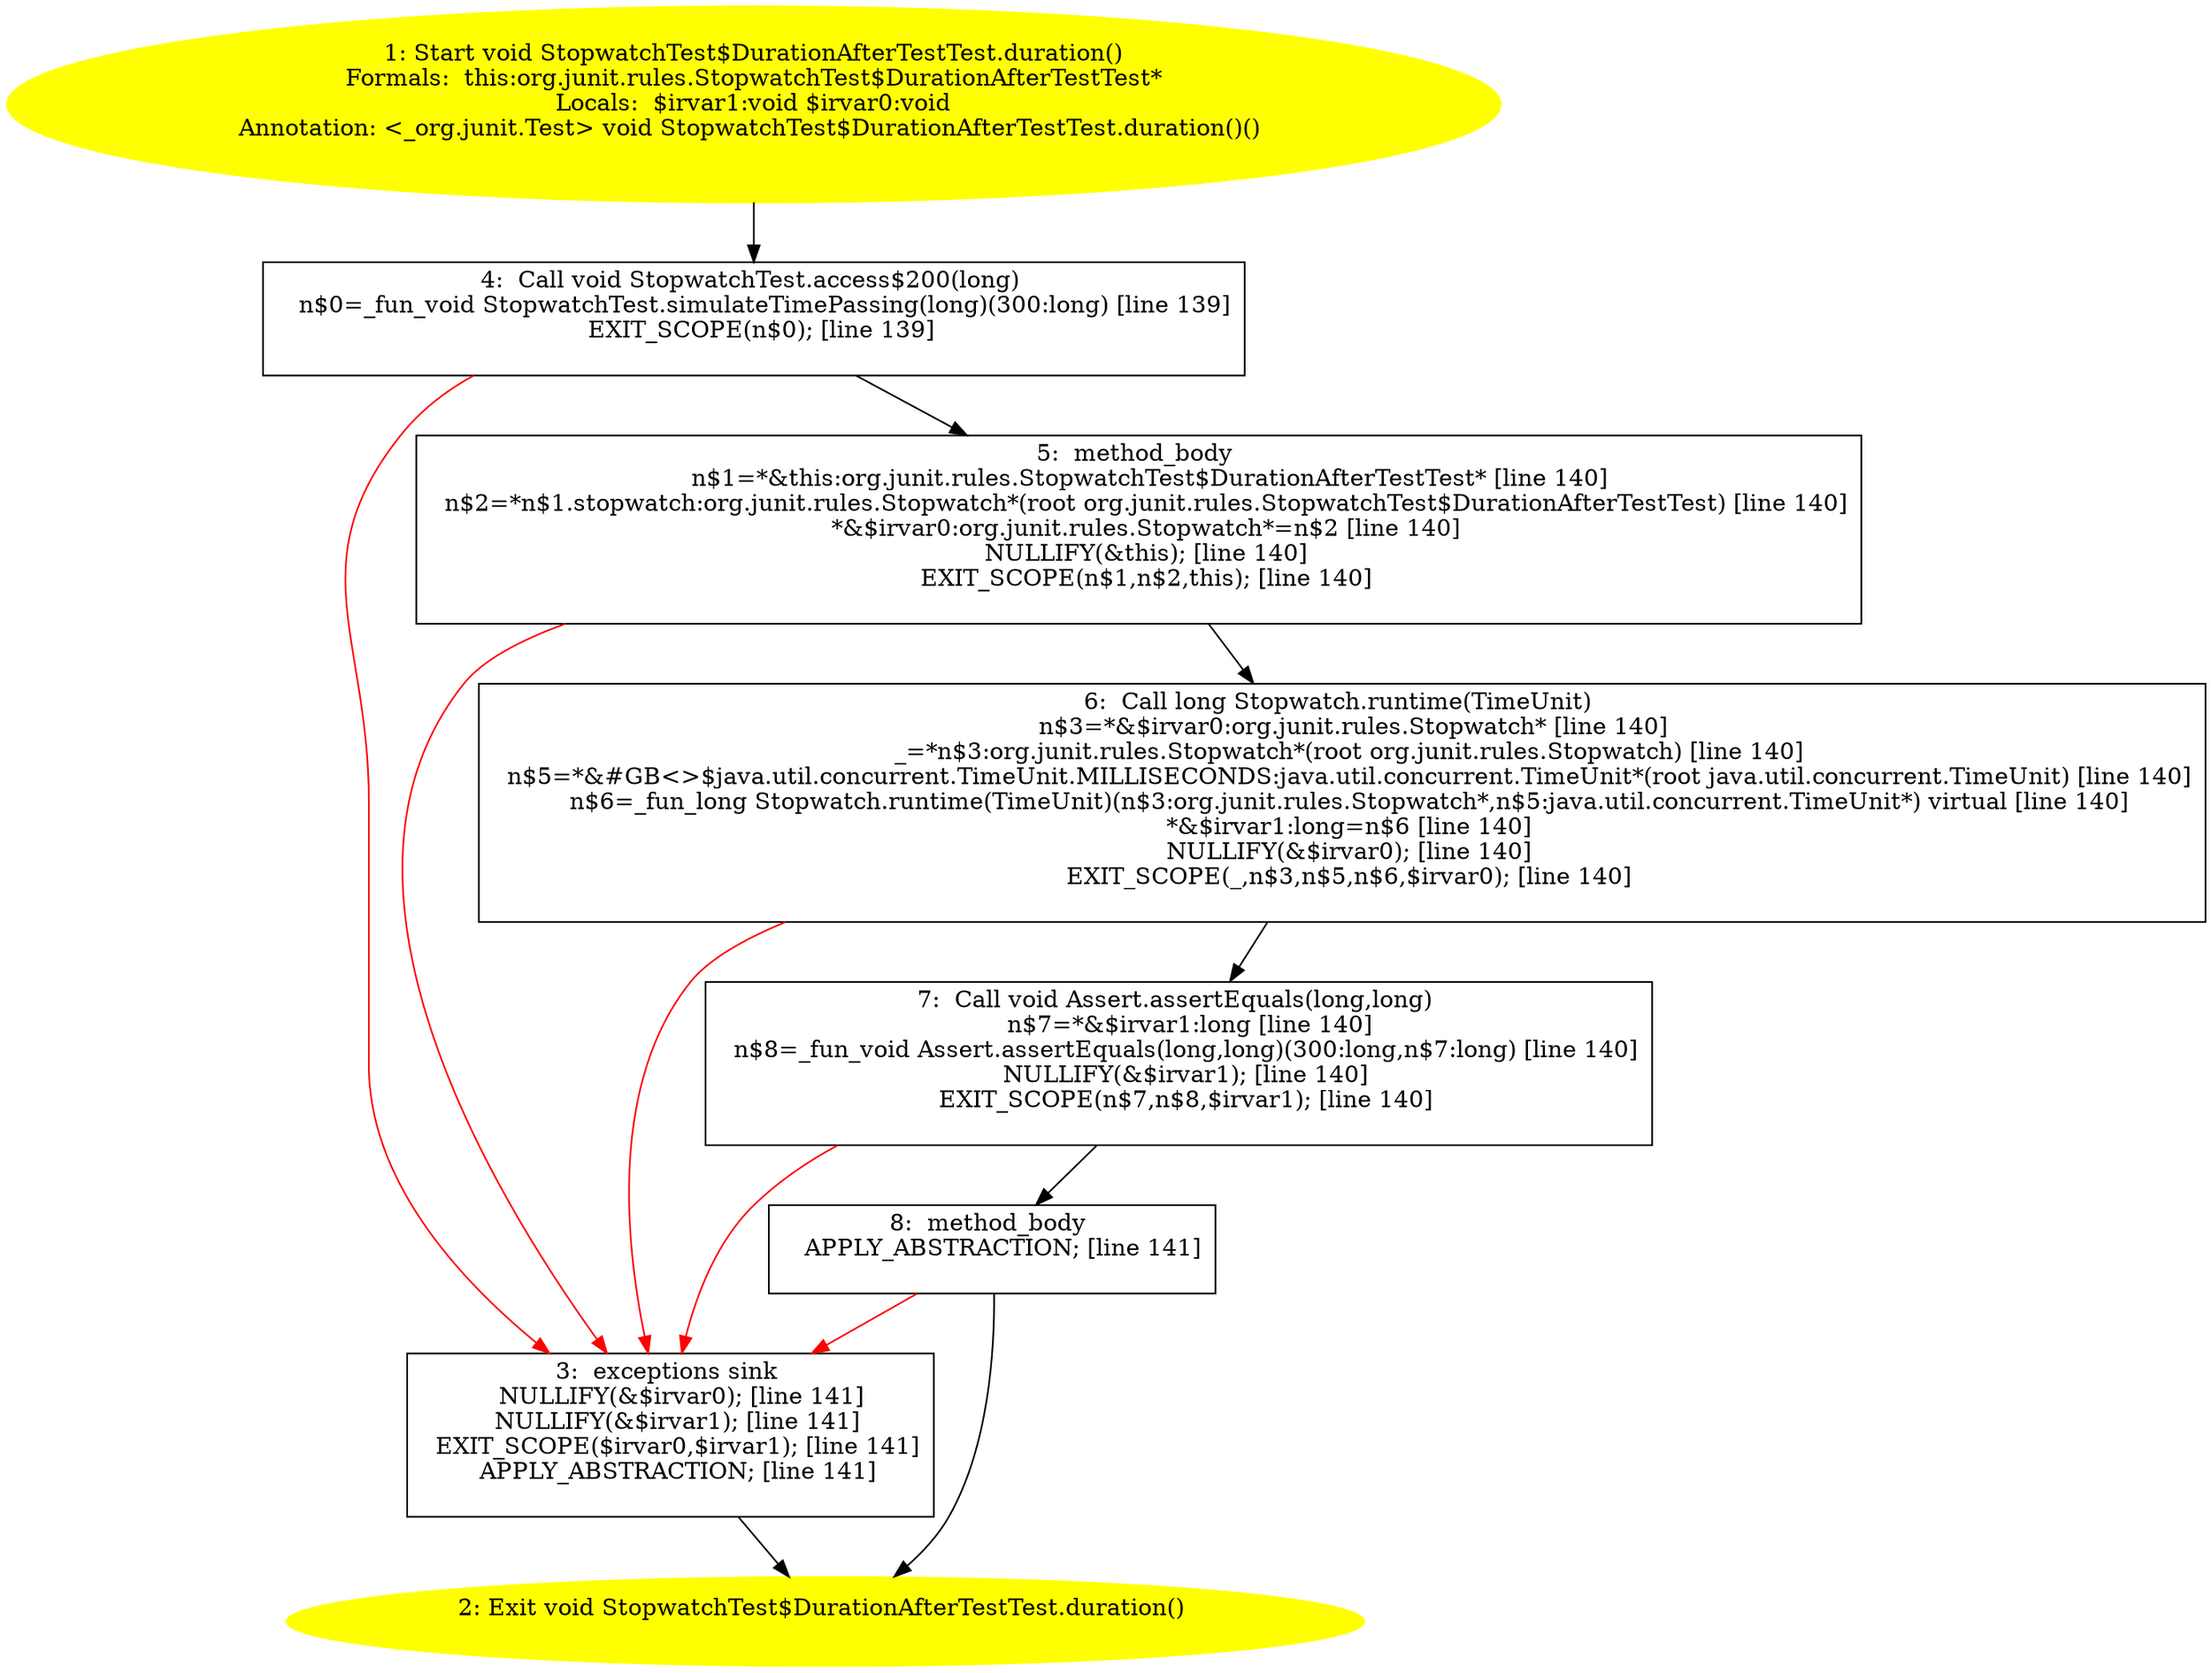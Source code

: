/* @generated */
digraph cfg {
"org.junit.rules.StopwatchTest$DurationAfterTestTest.duration():void.fcbc9d1b91032d85e80881439aaafdb6_1" [label="1: Start void StopwatchTest$DurationAfterTestTest.duration()\nFormals:  this:org.junit.rules.StopwatchTest$DurationAfterTestTest*\nLocals:  $irvar1:void $irvar0:void\nAnnotation: <_org.junit.Test> void StopwatchTest$DurationAfterTestTest.duration()() \n  " color=yellow style=filled]
	

	 "org.junit.rules.StopwatchTest$DurationAfterTestTest.duration():void.fcbc9d1b91032d85e80881439aaafdb6_1" -> "org.junit.rules.StopwatchTest$DurationAfterTestTest.duration():void.fcbc9d1b91032d85e80881439aaafdb6_4" ;
"org.junit.rules.StopwatchTest$DurationAfterTestTest.duration():void.fcbc9d1b91032d85e80881439aaafdb6_2" [label="2: Exit void StopwatchTest$DurationAfterTestTest.duration() \n  " color=yellow style=filled]
	

"org.junit.rules.StopwatchTest$DurationAfterTestTest.duration():void.fcbc9d1b91032d85e80881439aaafdb6_3" [label="3:  exceptions sink \n   NULLIFY(&$irvar0); [line 141]\n  NULLIFY(&$irvar1); [line 141]\n  EXIT_SCOPE($irvar0,$irvar1); [line 141]\n  APPLY_ABSTRACTION; [line 141]\n " shape="box"]
	

	 "org.junit.rules.StopwatchTest$DurationAfterTestTest.duration():void.fcbc9d1b91032d85e80881439aaafdb6_3" -> "org.junit.rules.StopwatchTest$DurationAfterTestTest.duration():void.fcbc9d1b91032d85e80881439aaafdb6_2" ;
"org.junit.rules.StopwatchTest$DurationAfterTestTest.duration():void.fcbc9d1b91032d85e80881439aaafdb6_4" [label="4:  Call void StopwatchTest.access$200(long) \n   n$0=_fun_void StopwatchTest.simulateTimePassing(long)(300:long) [line 139]\n  EXIT_SCOPE(n$0); [line 139]\n " shape="box"]
	

	 "org.junit.rules.StopwatchTest$DurationAfterTestTest.duration():void.fcbc9d1b91032d85e80881439aaafdb6_4" -> "org.junit.rules.StopwatchTest$DurationAfterTestTest.duration():void.fcbc9d1b91032d85e80881439aaafdb6_5" ;
	 "org.junit.rules.StopwatchTest$DurationAfterTestTest.duration():void.fcbc9d1b91032d85e80881439aaafdb6_4" -> "org.junit.rules.StopwatchTest$DurationAfterTestTest.duration():void.fcbc9d1b91032d85e80881439aaafdb6_3" [color="red" ];
"org.junit.rules.StopwatchTest$DurationAfterTestTest.duration():void.fcbc9d1b91032d85e80881439aaafdb6_5" [label="5:  method_body \n   n$1=*&this:org.junit.rules.StopwatchTest$DurationAfterTestTest* [line 140]\n  n$2=*n$1.stopwatch:org.junit.rules.Stopwatch*(root org.junit.rules.StopwatchTest$DurationAfterTestTest) [line 140]\n  *&$irvar0:org.junit.rules.Stopwatch*=n$2 [line 140]\n  NULLIFY(&this); [line 140]\n  EXIT_SCOPE(n$1,n$2,this); [line 140]\n " shape="box"]
	

	 "org.junit.rules.StopwatchTest$DurationAfterTestTest.duration():void.fcbc9d1b91032d85e80881439aaafdb6_5" -> "org.junit.rules.StopwatchTest$DurationAfterTestTest.duration():void.fcbc9d1b91032d85e80881439aaafdb6_6" ;
	 "org.junit.rules.StopwatchTest$DurationAfterTestTest.duration():void.fcbc9d1b91032d85e80881439aaafdb6_5" -> "org.junit.rules.StopwatchTest$DurationAfterTestTest.duration():void.fcbc9d1b91032d85e80881439aaafdb6_3" [color="red" ];
"org.junit.rules.StopwatchTest$DurationAfterTestTest.duration():void.fcbc9d1b91032d85e80881439aaafdb6_6" [label="6:  Call long Stopwatch.runtime(TimeUnit) \n   n$3=*&$irvar0:org.junit.rules.Stopwatch* [line 140]\n  _=*n$3:org.junit.rules.Stopwatch*(root org.junit.rules.Stopwatch) [line 140]\n  n$5=*&#GB<>$java.util.concurrent.TimeUnit.MILLISECONDS:java.util.concurrent.TimeUnit*(root java.util.concurrent.TimeUnit) [line 140]\n  n$6=_fun_long Stopwatch.runtime(TimeUnit)(n$3:org.junit.rules.Stopwatch*,n$5:java.util.concurrent.TimeUnit*) virtual [line 140]\n  *&$irvar1:long=n$6 [line 140]\n  NULLIFY(&$irvar0); [line 140]\n  EXIT_SCOPE(_,n$3,n$5,n$6,$irvar0); [line 140]\n " shape="box"]
	

	 "org.junit.rules.StopwatchTest$DurationAfterTestTest.duration():void.fcbc9d1b91032d85e80881439aaafdb6_6" -> "org.junit.rules.StopwatchTest$DurationAfterTestTest.duration():void.fcbc9d1b91032d85e80881439aaafdb6_7" ;
	 "org.junit.rules.StopwatchTest$DurationAfterTestTest.duration():void.fcbc9d1b91032d85e80881439aaafdb6_6" -> "org.junit.rules.StopwatchTest$DurationAfterTestTest.duration():void.fcbc9d1b91032d85e80881439aaafdb6_3" [color="red" ];
"org.junit.rules.StopwatchTest$DurationAfterTestTest.duration():void.fcbc9d1b91032d85e80881439aaafdb6_7" [label="7:  Call void Assert.assertEquals(long,long) \n   n$7=*&$irvar1:long [line 140]\n  n$8=_fun_void Assert.assertEquals(long,long)(300:long,n$7:long) [line 140]\n  NULLIFY(&$irvar1); [line 140]\n  EXIT_SCOPE(n$7,n$8,$irvar1); [line 140]\n " shape="box"]
	

	 "org.junit.rules.StopwatchTest$DurationAfterTestTest.duration():void.fcbc9d1b91032d85e80881439aaafdb6_7" -> "org.junit.rules.StopwatchTest$DurationAfterTestTest.duration():void.fcbc9d1b91032d85e80881439aaafdb6_8" ;
	 "org.junit.rules.StopwatchTest$DurationAfterTestTest.duration():void.fcbc9d1b91032d85e80881439aaafdb6_7" -> "org.junit.rules.StopwatchTest$DurationAfterTestTest.duration():void.fcbc9d1b91032d85e80881439aaafdb6_3" [color="red" ];
"org.junit.rules.StopwatchTest$DurationAfterTestTest.duration():void.fcbc9d1b91032d85e80881439aaafdb6_8" [label="8:  method_body \n   APPLY_ABSTRACTION; [line 141]\n " shape="box"]
	

	 "org.junit.rules.StopwatchTest$DurationAfterTestTest.duration():void.fcbc9d1b91032d85e80881439aaafdb6_8" -> "org.junit.rules.StopwatchTest$DurationAfterTestTest.duration():void.fcbc9d1b91032d85e80881439aaafdb6_2" ;
	 "org.junit.rules.StopwatchTest$DurationAfterTestTest.duration():void.fcbc9d1b91032d85e80881439aaafdb6_8" -> "org.junit.rules.StopwatchTest$DurationAfterTestTest.duration():void.fcbc9d1b91032d85e80881439aaafdb6_3" [color="red" ];
}
